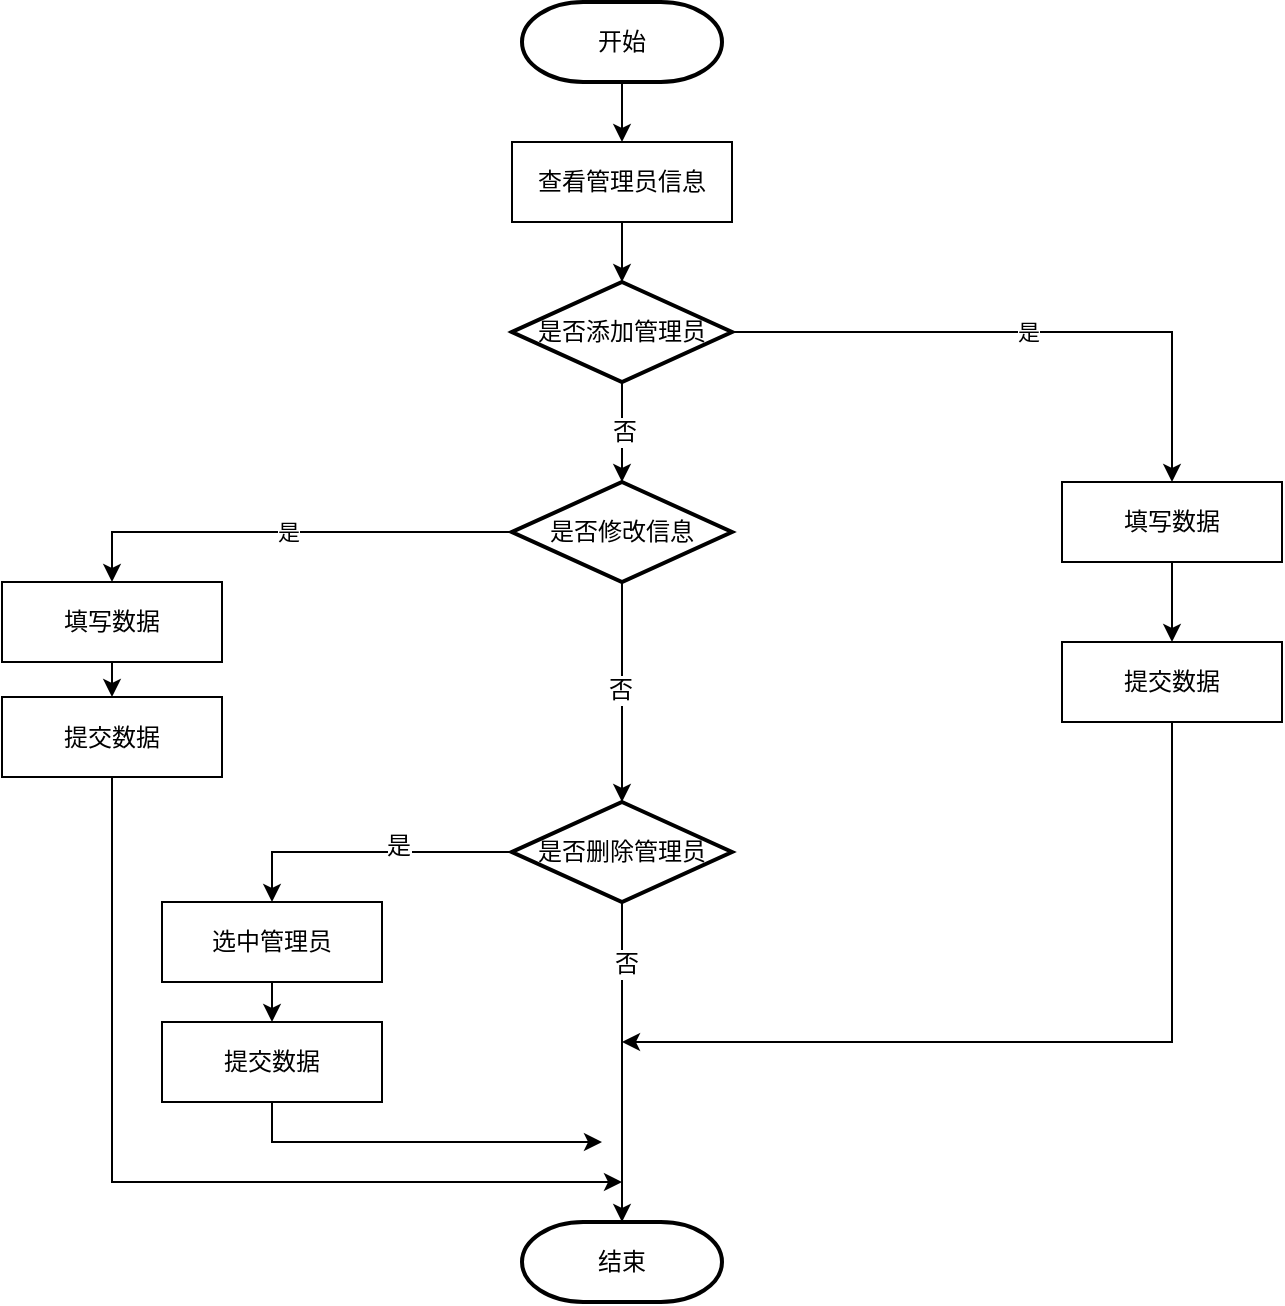 <mxfile version="10.6.7" type="device"><diagram id="ocqhjdT6BwEPj-KO7xoS" name="Page-1"><mxGraphModel dx="1158" dy="567" grid="1" gridSize="10" guides="1" tooltips="1" connect="1" arrows="1" fold="1" page="1" pageScale="1" pageWidth="827" pageHeight="1169" math="0" shadow="0"><root><mxCell id="0"/><mxCell id="1" parent="0"/><mxCell id="QqKtJncElxlRfYh2f01G-16" style="edgeStyle=none;rounded=0;orthogonalLoop=1;jettySize=auto;html=1;exitX=0.5;exitY=1;exitDx=0;exitDy=0;exitPerimeter=0;entryX=0.5;entryY=0;entryDx=0;entryDy=0;" parent="1" source="QqKtJncElxlRfYh2f01G-1" target="QqKtJncElxlRfYh2f01G-2" edge="1"><mxGeometry relative="1" as="geometry"/></mxCell><mxCell id="QqKtJncElxlRfYh2f01G-1" value="开始" style="strokeWidth=2;html=1;shape=mxgraph.flowchart.terminator;whiteSpace=wrap;" parent="1" vertex="1"><mxGeometry x="340" y="110" width="100" height="40" as="geometry"/></mxCell><mxCell id="QqKtJncElxlRfYh2f01G-17" style="edgeStyle=none;rounded=0;orthogonalLoop=1;jettySize=auto;html=1;exitX=0.5;exitY=1;exitDx=0;exitDy=0;entryX=0.5;entryY=0;entryDx=0;entryDy=0;entryPerimeter=0;" parent="1" source="QqKtJncElxlRfYh2f01G-2" target="QqKtJncElxlRfYh2f01G-3" edge="1"><mxGeometry relative="1" as="geometry"/></mxCell><mxCell id="QqKtJncElxlRfYh2f01G-2" value="查看管理员信息" style="rounded=0;whiteSpace=wrap;html=1;" parent="1" vertex="1"><mxGeometry x="335" y="180" width="110" height="40" as="geometry"/></mxCell><mxCell id="QqKtJncElxlRfYh2f01G-19" style="edgeStyle=none;rounded=0;orthogonalLoop=1;jettySize=auto;html=1;exitX=0.5;exitY=1;exitDx=0;exitDy=0;exitPerimeter=0;entryX=0.5;entryY=0;entryDx=0;entryDy=0;entryPerimeter=0;" parent="1" source="QqKtJncElxlRfYh2f01G-3" target="QqKtJncElxlRfYh2f01G-9" edge="1"><mxGeometry relative="1" as="geometry"/></mxCell><mxCell id="QqKtJncElxlRfYh2f01G-33" value="否" style="text;html=1;resizable=0;points=[];align=center;verticalAlign=middle;labelBackgroundColor=#ffffff;" parent="QqKtJncElxlRfYh2f01G-19" vertex="1" connectable="0"><mxGeometry y="1" relative="1" as="geometry"><mxPoint as="offset"/></mxGeometry></mxCell><mxCell id="QqKtJncElxlRfYh2f01G-25" value="是" style="edgeStyle=elbowEdgeStyle;rounded=0;orthogonalLoop=1;jettySize=auto;html=1;exitX=1;exitY=0.5;exitDx=0;exitDy=0;exitPerimeter=0;entryX=0.5;entryY=0;entryDx=0;entryDy=0;" parent="1" source="QqKtJncElxlRfYh2f01G-3" target="QqKtJncElxlRfYh2f01G-6" edge="1"><mxGeometry relative="1" as="geometry"><Array as="points"><mxPoint x="665" y="270"/></Array></mxGeometry></mxCell><mxCell id="QqKtJncElxlRfYh2f01G-3" value="是否添加管理员" style="strokeWidth=2;html=1;shape=mxgraph.flowchart.decision;whiteSpace=wrap;" parent="1" vertex="1"><mxGeometry x="335" y="250" width="110" height="50" as="geometry"/></mxCell><mxCell id="QqKtJncElxlRfYh2f01G-4" value="结束" style="strokeWidth=2;html=1;shape=mxgraph.flowchart.terminator;whiteSpace=wrap;" parent="1" vertex="1"><mxGeometry x="340" y="720" width="100" height="40" as="geometry"/></mxCell><mxCell id="QqKtJncElxlRfYh2f01G-24" style="edgeStyle=none;rounded=0;orthogonalLoop=1;jettySize=auto;html=1;exitX=0.5;exitY=1;exitDx=0;exitDy=0;entryX=0.5;entryY=0;entryDx=0;entryDy=0;" parent="1" source="QqKtJncElxlRfYh2f01G-6" target="QqKtJncElxlRfYh2f01G-8" edge="1"><mxGeometry relative="1" as="geometry"/></mxCell><mxCell id="QqKtJncElxlRfYh2f01G-6" value="填写数据" style="rounded=0;whiteSpace=wrap;html=1;" parent="1" vertex="1"><mxGeometry x="610" y="350" width="110" height="40" as="geometry"/></mxCell><mxCell id="QqKtJncElxlRfYh2f01G-26" style="edgeStyle=elbowEdgeStyle;rounded=0;orthogonalLoop=1;jettySize=auto;html=1;exitX=0.5;exitY=1;exitDx=0;exitDy=0;" parent="1" source="QqKtJncElxlRfYh2f01G-8" edge="1"><mxGeometry relative="1" as="geometry"><mxPoint x="390" y="630" as="targetPoint"/><Array as="points"><mxPoint x="665" y="530"/></Array></mxGeometry></mxCell><mxCell id="QqKtJncElxlRfYh2f01G-8" value="提交数据" style="rounded=0;whiteSpace=wrap;html=1;" parent="1" vertex="1"><mxGeometry x="610" y="430" width="110" height="40" as="geometry"/></mxCell><mxCell id="QqKtJncElxlRfYh2f01G-20" style="edgeStyle=none;rounded=0;orthogonalLoop=1;jettySize=auto;html=1;exitX=0.5;exitY=1;exitDx=0;exitDy=0;exitPerimeter=0;entryX=0.5;entryY=0;entryDx=0;entryDy=0;entryPerimeter=0;" parent="1" source="QqKtJncElxlRfYh2f01G-9" target="QqKtJncElxlRfYh2f01G-10" edge="1"><mxGeometry relative="1" as="geometry"/></mxCell><mxCell id="QqKtJncElxlRfYh2f01G-34" value="否" style="text;html=1;resizable=0;points=[];align=center;verticalAlign=middle;labelBackgroundColor=#ffffff;" parent="QqKtJncElxlRfYh2f01G-20" vertex="1" connectable="0"><mxGeometry x="-0.015" y="-1" relative="1" as="geometry"><mxPoint as="offset"/></mxGeometry></mxCell><mxCell id="QqKtJncElxlRfYh2f01G-32" value="是" style="edgeStyle=elbowEdgeStyle;rounded=0;orthogonalLoop=1;jettySize=auto;html=1;exitX=0;exitY=0.5;exitDx=0;exitDy=0;exitPerimeter=0;entryX=0.5;entryY=0;entryDx=0;entryDy=0;" parent="1" source="QqKtJncElxlRfYh2f01G-9" target="QqKtJncElxlRfYh2f01G-11" edge="1"><mxGeometry relative="1" as="geometry"><Array as="points"><mxPoint x="135" y="380"/></Array></mxGeometry></mxCell><mxCell id="QqKtJncElxlRfYh2f01G-9" value="是否修改信息" style="strokeWidth=2;html=1;shape=mxgraph.flowchart.decision;whiteSpace=wrap;" parent="1" vertex="1"><mxGeometry x="335" y="350" width="110" height="50" as="geometry"/></mxCell><mxCell id="QqKtJncElxlRfYh2f01G-21" style="edgeStyle=none;rounded=0;orthogonalLoop=1;jettySize=auto;html=1;exitX=0.5;exitY=1;exitDx=0;exitDy=0;exitPerimeter=0;entryX=0.5;entryY=0;entryDx=0;entryDy=0;entryPerimeter=0;" parent="1" source="QqKtJncElxlRfYh2f01G-10" target="QqKtJncElxlRfYh2f01G-4" edge="1"><mxGeometry relative="1" as="geometry"/></mxCell><mxCell id="QqKtJncElxlRfYh2f01G-35" value="否" style="text;html=1;resizable=0;points=[];align=center;verticalAlign=middle;labelBackgroundColor=#ffffff;" parent="QqKtJncElxlRfYh2f01G-21" vertex="1" connectable="0"><mxGeometry x="-0.61" y="2" relative="1" as="geometry"><mxPoint as="offset"/></mxGeometry></mxCell><mxCell id="QqKtJncElxlRfYh2f01G-29" style="edgeStyle=elbowEdgeStyle;rounded=0;orthogonalLoop=1;jettySize=auto;html=1;exitX=0;exitY=0.5;exitDx=0;exitDy=0;exitPerimeter=0;entryX=0.5;entryY=0;entryDx=0;entryDy=0;" parent="1" source="QqKtJncElxlRfYh2f01G-10" target="QqKtJncElxlRfYh2f01G-13" edge="1"><mxGeometry relative="1" as="geometry"><Array as="points"><mxPoint x="215" y="550"/></Array></mxGeometry></mxCell><mxCell id="QqKtJncElxlRfYh2f01G-36" value="是" style="text;html=1;resizable=0;points=[];align=center;verticalAlign=middle;labelBackgroundColor=#ffffff;" parent="QqKtJncElxlRfYh2f01G-29" vertex="1" connectable="0"><mxGeometry x="-0.214" y="-3" relative="1" as="geometry"><mxPoint as="offset"/></mxGeometry></mxCell><mxCell id="QqKtJncElxlRfYh2f01G-10" value="是否删除管理员" style="strokeWidth=2;html=1;shape=mxgraph.flowchart.decision;whiteSpace=wrap;" parent="1" vertex="1"><mxGeometry x="335" y="510" width="110" height="50" as="geometry"/></mxCell><mxCell id="QqKtJncElxlRfYh2f01G-22" style="edgeStyle=none;rounded=0;orthogonalLoop=1;jettySize=auto;html=1;exitX=0.5;exitY=1;exitDx=0;exitDy=0;entryX=0.5;entryY=0;entryDx=0;entryDy=0;" parent="1" source="QqKtJncElxlRfYh2f01G-11" target="QqKtJncElxlRfYh2f01G-12" edge="1"><mxGeometry relative="1" as="geometry"/></mxCell><mxCell id="QqKtJncElxlRfYh2f01G-11" value="填写数据" style="rounded=0;whiteSpace=wrap;html=1;" parent="1" vertex="1"><mxGeometry x="80" y="400" width="110" height="40" as="geometry"/></mxCell><mxCell id="QqKtJncElxlRfYh2f01G-28" style="edgeStyle=elbowEdgeStyle;rounded=0;orthogonalLoop=1;jettySize=auto;html=1;exitX=0.5;exitY=1;exitDx=0;exitDy=0;" parent="1" source="QqKtJncElxlRfYh2f01G-12" edge="1"><mxGeometry relative="1" as="geometry"><mxPoint x="390" y="700" as="targetPoint"/><Array as="points"><mxPoint x="135" y="630"/></Array></mxGeometry></mxCell><mxCell id="QqKtJncElxlRfYh2f01G-12" value="提交数据" style="rounded=0;whiteSpace=wrap;html=1;" parent="1" vertex="1"><mxGeometry x="80" y="457.5" width="110" height="40" as="geometry"/></mxCell><mxCell id="QqKtJncElxlRfYh2f01G-23" style="edgeStyle=none;rounded=0;orthogonalLoop=1;jettySize=auto;html=1;exitX=0.5;exitY=1;exitDx=0;exitDy=0;entryX=0.5;entryY=0;entryDx=0;entryDy=0;" parent="1" source="QqKtJncElxlRfYh2f01G-13" target="QqKtJncElxlRfYh2f01G-14" edge="1"><mxGeometry relative="1" as="geometry"/></mxCell><mxCell id="QqKtJncElxlRfYh2f01G-13" value="选中管理员" style="rounded=0;whiteSpace=wrap;html=1;" parent="1" vertex="1"><mxGeometry x="160" y="560" width="110" height="40" as="geometry"/></mxCell><mxCell id="QqKtJncElxlRfYh2f01G-30" style="edgeStyle=elbowEdgeStyle;rounded=0;orthogonalLoop=1;jettySize=auto;html=1;exitX=0.5;exitY=1;exitDx=0;exitDy=0;" parent="1" source="QqKtJncElxlRfYh2f01G-14" edge="1"><mxGeometry relative="1" as="geometry"><mxPoint x="380" y="680" as="targetPoint"/><Array as="points"><mxPoint x="215" y="690"/></Array></mxGeometry></mxCell><mxCell id="QqKtJncElxlRfYh2f01G-14" value="提交数据" style="rounded=0;whiteSpace=wrap;html=1;" parent="1" vertex="1"><mxGeometry x="160" y="620" width="110" height="40" as="geometry"/></mxCell></root></mxGraphModel></diagram></mxfile>